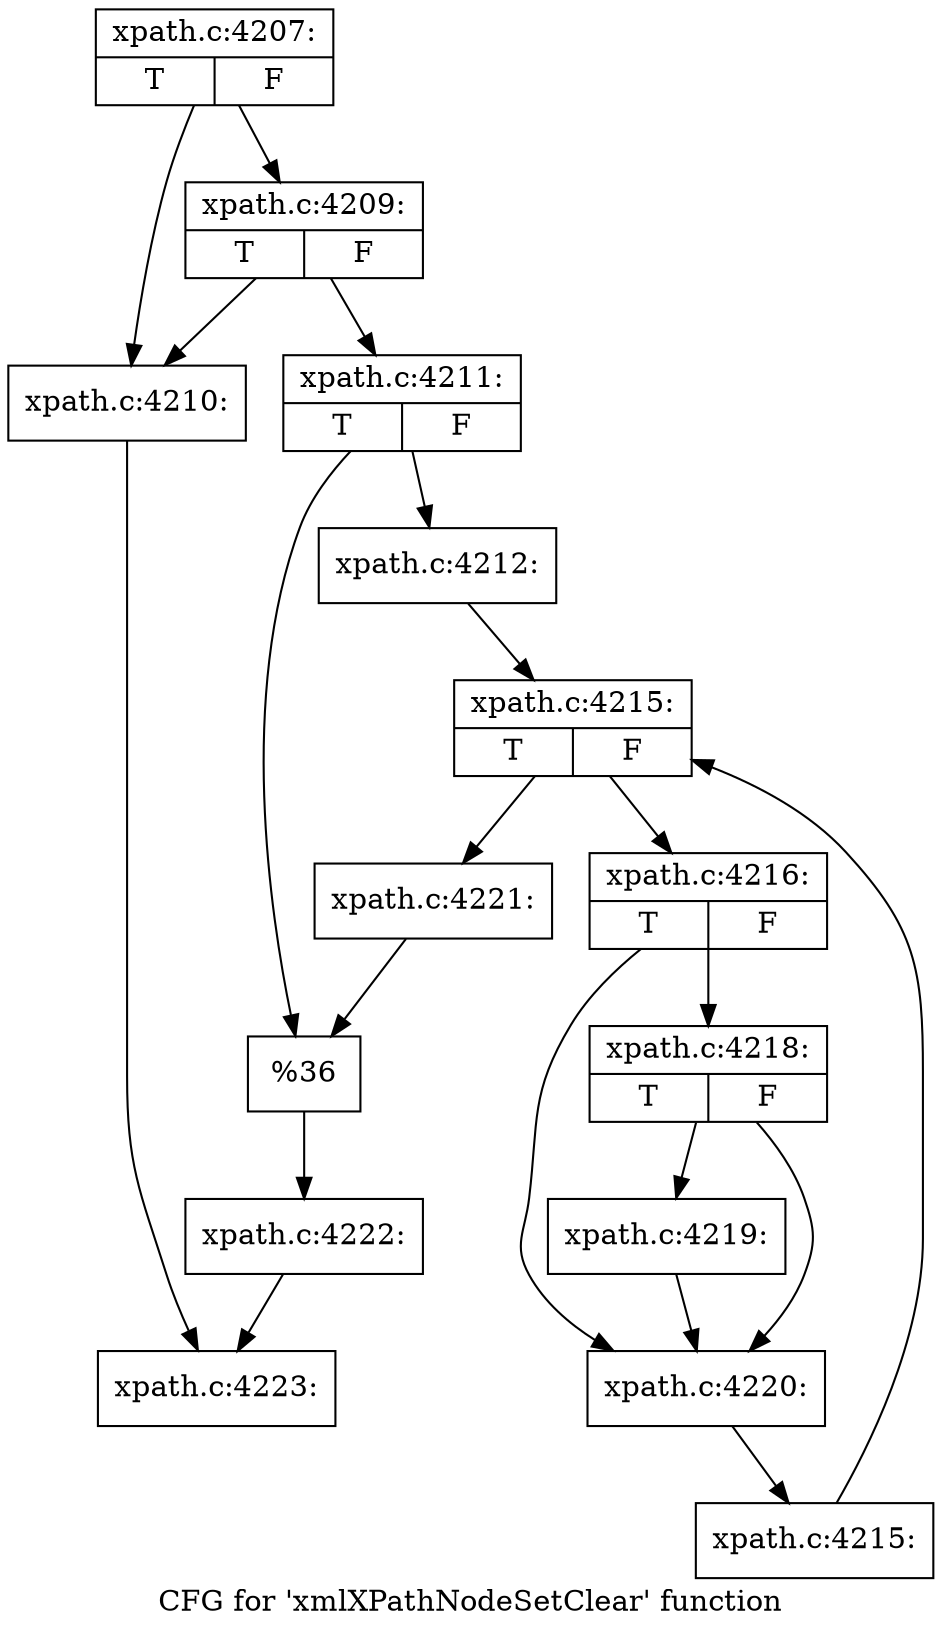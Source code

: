 digraph "CFG for 'xmlXPathNodeSetClear' function" {
	label="CFG for 'xmlXPathNodeSetClear' function";

	Node0x506a3e0 [shape=record,label="{xpath.c:4207:|{<s0>T|<s1>F}}"];
	Node0x506a3e0 -> Node0x506a4e0;
	Node0x506a3e0 -> Node0x506a5d0;
	Node0x506a5d0 [shape=record,label="{xpath.c:4209:|{<s0>T|<s1>F}}"];
	Node0x506a5d0 -> Node0x506a4e0;
	Node0x506a5d0 -> Node0x506a580;
	Node0x506a4e0 [shape=record,label="{xpath.c:4210:}"];
	Node0x506a4e0 -> Node0x5074f20;
	Node0x506a580 [shape=record,label="{xpath.c:4211:|{<s0>T|<s1>F}}"];
	Node0x506a580 -> Node0x507b590;
	Node0x506a580 -> Node0x507b5e0;
	Node0x507b590 [shape=record,label="{xpath.c:4212:}"];
	Node0x507b590 -> Node0x507bfb0;
	Node0x507bfb0 [shape=record,label="{xpath.c:4215:|{<s0>T|<s1>F}}"];
	Node0x507bfb0 -> Node0x507c290;
	Node0x507bfb0 -> Node0x507be10;
	Node0x507c290 [shape=record,label="{xpath.c:4216:|{<s0>T|<s1>F}}"];
	Node0x507c290 -> Node0x507cba0;
	Node0x507c290 -> Node0x507cb50;
	Node0x507cba0 [shape=record,label="{xpath.c:4218:|{<s0>T|<s1>F}}"];
	Node0x507cba0 -> Node0x507cb00;
	Node0x507cba0 -> Node0x507cb50;
	Node0x507cb00 [shape=record,label="{xpath.c:4219:}"];
	Node0x507cb00 -> Node0x507cb50;
	Node0x507cb50 [shape=record,label="{xpath.c:4220:}"];
	Node0x507cb50 -> Node0x507c200;
	Node0x507c200 [shape=record,label="{xpath.c:4215:}"];
	Node0x507c200 -> Node0x507bfb0;
	Node0x507be10 [shape=record,label="{xpath.c:4221:}"];
	Node0x507be10 -> Node0x507b5e0;
	Node0x507b5e0 [shape=record,label="{%36}"];
	Node0x507b5e0 -> Node0x506a530;
	Node0x506a530 [shape=record,label="{xpath.c:4222:}"];
	Node0x506a530 -> Node0x5074f20;
	Node0x5074f20 [shape=record,label="{xpath.c:4223:}"];
}
